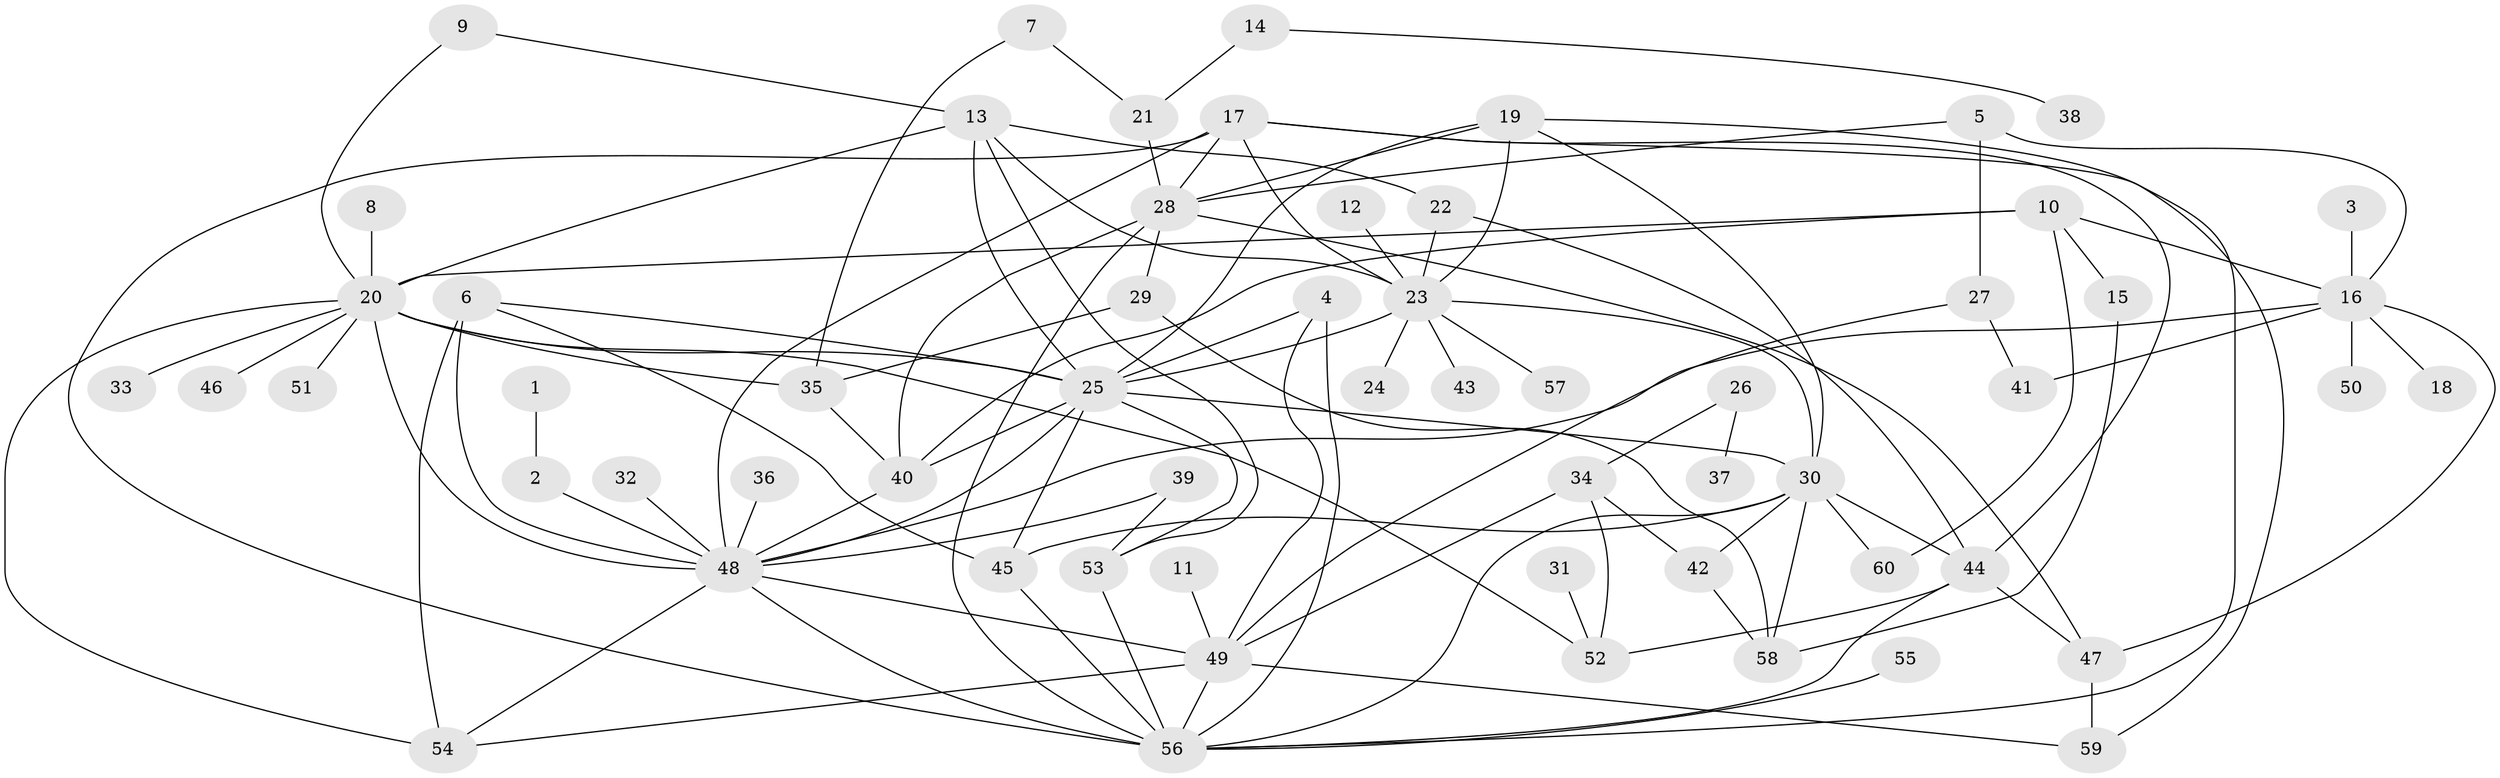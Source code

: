 // original degree distribution, {14: 0.008333333333333333, 13: 0.008333333333333333, 16: 0.008333333333333333, 3: 0.13333333333333333, 10: 0.016666666666666666, 6: 0.016666666666666666, 1: 0.375, 2: 0.25, 4: 0.09166666666666666, 12: 0.008333333333333333, 5: 0.041666666666666664, 15: 0.008333333333333333, 9: 0.008333333333333333, 7: 0.016666666666666666, 11: 0.008333333333333333}
// Generated by graph-tools (version 1.1) at 2025/01/03/09/25 03:01:45]
// undirected, 60 vertices, 110 edges
graph export_dot {
graph [start="1"]
  node [color=gray90,style=filled];
  1;
  2;
  3;
  4;
  5;
  6;
  7;
  8;
  9;
  10;
  11;
  12;
  13;
  14;
  15;
  16;
  17;
  18;
  19;
  20;
  21;
  22;
  23;
  24;
  25;
  26;
  27;
  28;
  29;
  30;
  31;
  32;
  33;
  34;
  35;
  36;
  37;
  38;
  39;
  40;
  41;
  42;
  43;
  44;
  45;
  46;
  47;
  48;
  49;
  50;
  51;
  52;
  53;
  54;
  55;
  56;
  57;
  58;
  59;
  60;
  1 -- 2 [weight=1.0];
  2 -- 48 [weight=1.0];
  3 -- 16 [weight=1.0];
  4 -- 25 [weight=1.0];
  4 -- 49 [weight=1.0];
  4 -- 56 [weight=1.0];
  5 -- 16 [weight=2.0];
  5 -- 27 [weight=1.0];
  5 -- 28 [weight=1.0];
  6 -- 25 [weight=1.0];
  6 -- 45 [weight=1.0];
  6 -- 48 [weight=2.0];
  6 -- 54 [weight=1.0];
  7 -- 21 [weight=1.0];
  7 -- 35 [weight=1.0];
  8 -- 20 [weight=1.0];
  9 -- 13 [weight=1.0];
  9 -- 20 [weight=1.0];
  10 -- 15 [weight=1.0];
  10 -- 16 [weight=1.0];
  10 -- 20 [weight=1.0];
  10 -- 40 [weight=1.0];
  10 -- 60 [weight=1.0];
  11 -- 49 [weight=1.0];
  12 -- 23 [weight=1.0];
  13 -- 20 [weight=1.0];
  13 -- 22 [weight=1.0];
  13 -- 23 [weight=1.0];
  13 -- 25 [weight=1.0];
  13 -- 53 [weight=1.0];
  14 -- 21 [weight=1.0];
  14 -- 38 [weight=1.0];
  15 -- 58 [weight=1.0];
  16 -- 18 [weight=1.0];
  16 -- 41 [weight=1.0];
  16 -- 47 [weight=1.0];
  16 -- 48 [weight=1.0];
  16 -- 50 [weight=1.0];
  17 -- 23 [weight=1.0];
  17 -- 28 [weight=1.0];
  17 -- 44 [weight=1.0];
  17 -- 48 [weight=1.0];
  17 -- 56 [weight=1.0];
  17 -- 59 [weight=1.0];
  19 -- 23 [weight=1.0];
  19 -- 25 [weight=1.0];
  19 -- 28 [weight=1.0];
  19 -- 30 [weight=1.0];
  19 -- 56 [weight=1.0];
  20 -- 25 [weight=1.0];
  20 -- 33 [weight=1.0];
  20 -- 35 [weight=1.0];
  20 -- 46 [weight=1.0];
  20 -- 48 [weight=1.0];
  20 -- 51 [weight=1.0];
  20 -- 52 [weight=1.0];
  20 -- 54 [weight=1.0];
  21 -- 28 [weight=1.0];
  22 -- 23 [weight=1.0];
  22 -- 44 [weight=1.0];
  23 -- 24 [weight=1.0];
  23 -- 25 [weight=1.0];
  23 -- 30 [weight=1.0];
  23 -- 43 [weight=1.0];
  23 -- 57 [weight=1.0];
  25 -- 30 [weight=1.0];
  25 -- 40 [weight=1.0];
  25 -- 45 [weight=1.0];
  25 -- 48 [weight=1.0];
  25 -- 53 [weight=1.0];
  26 -- 34 [weight=1.0];
  26 -- 37 [weight=1.0];
  27 -- 41 [weight=1.0];
  27 -- 49 [weight=1.0];
  28 -- 29 [weight=1.0];
  28 -- 40 [weight=1.0];
  28 -- 47 [weight=2.0];
  28 -- 56 [weight=1.0];
  29 -- 35 [weight=1.0];
  29 -- 58 [weight=1.0];
  30 -- 42 [weight=1.0];
  30 -- 44 [weight=1.0];
  30 -- 45 [weight=1.0];
  30 -- 56 [weight=1.0];
  30 -- 58 [weight=1.0];
  30 -- 60 [weight=1.0];
  31 -- 52 [weight=1.0];
  32 -- 48 [weight=1.0];
  34 -- 42 [weight=1.0];
  34 -- 49 [weight=1.0];
  34 -- 52 [weight=1.0];
  35 -- 40 [weight=1.0];
  36 -- 48 [weight=1.0];
  39 -- 48 [weight=1.0];
  39 -- 53 [weight=1.0];
  40 -- 48 [weight=1.0];
  42 -- 58 [weight=1.0];
  44 -- 47 [weight=1.0];
  44 -- 52 [weight=1.0];
  44 -- 56 [weight=1.0];
  45 -- 56 [weight=1.0];
  47 -- 59 [weight=1.0];
  48 -- 49 [weight=1.0];
  48 -- 54 [weight=1.0];
  48 -- 56 [weight=1.0];
  49 -- 54 [weight=1.0];
  49 -- 56 [weight=1.0];
  49 -- 59 [weight=1.0];
  53 -- 56 [weight=2.0];
  55 -- 56 [weight=1.0];
}

